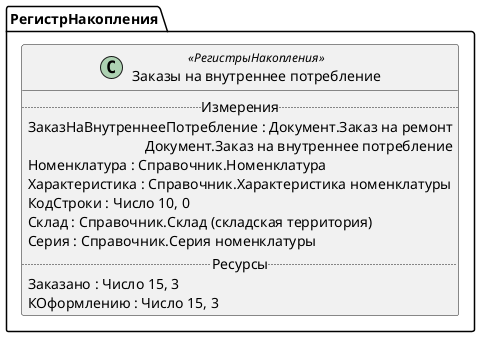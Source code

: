 ﻿@startuml ЗаказыНаВнутреннееПотребление
'!include templates.wsd
'..\include templates.wsd
class РегистрНакопления.ЗаказыНаВнутреннееПотребление as "Заказы на внутреннее потребление" <<РегистрыНакопления>>
{
..Измерения..
ЗаказНаВнутреннееПотребление : Документ.Заказ на ремонт\rДокумент.Заказ на внутреннее потребление
Номенклатура : Справочник.Номенклатура
Характеристика : Справочник.Характеристика номенклатуры
КодСтроки : Число 10, 0
Склад : Справочник.Склад (складская территория)
Серия : Справочник.Серия номенклатуры
..Ресурсы..
Заказано : Число 15, 3
КОформлению : Число 15, 3
}
@enduml
